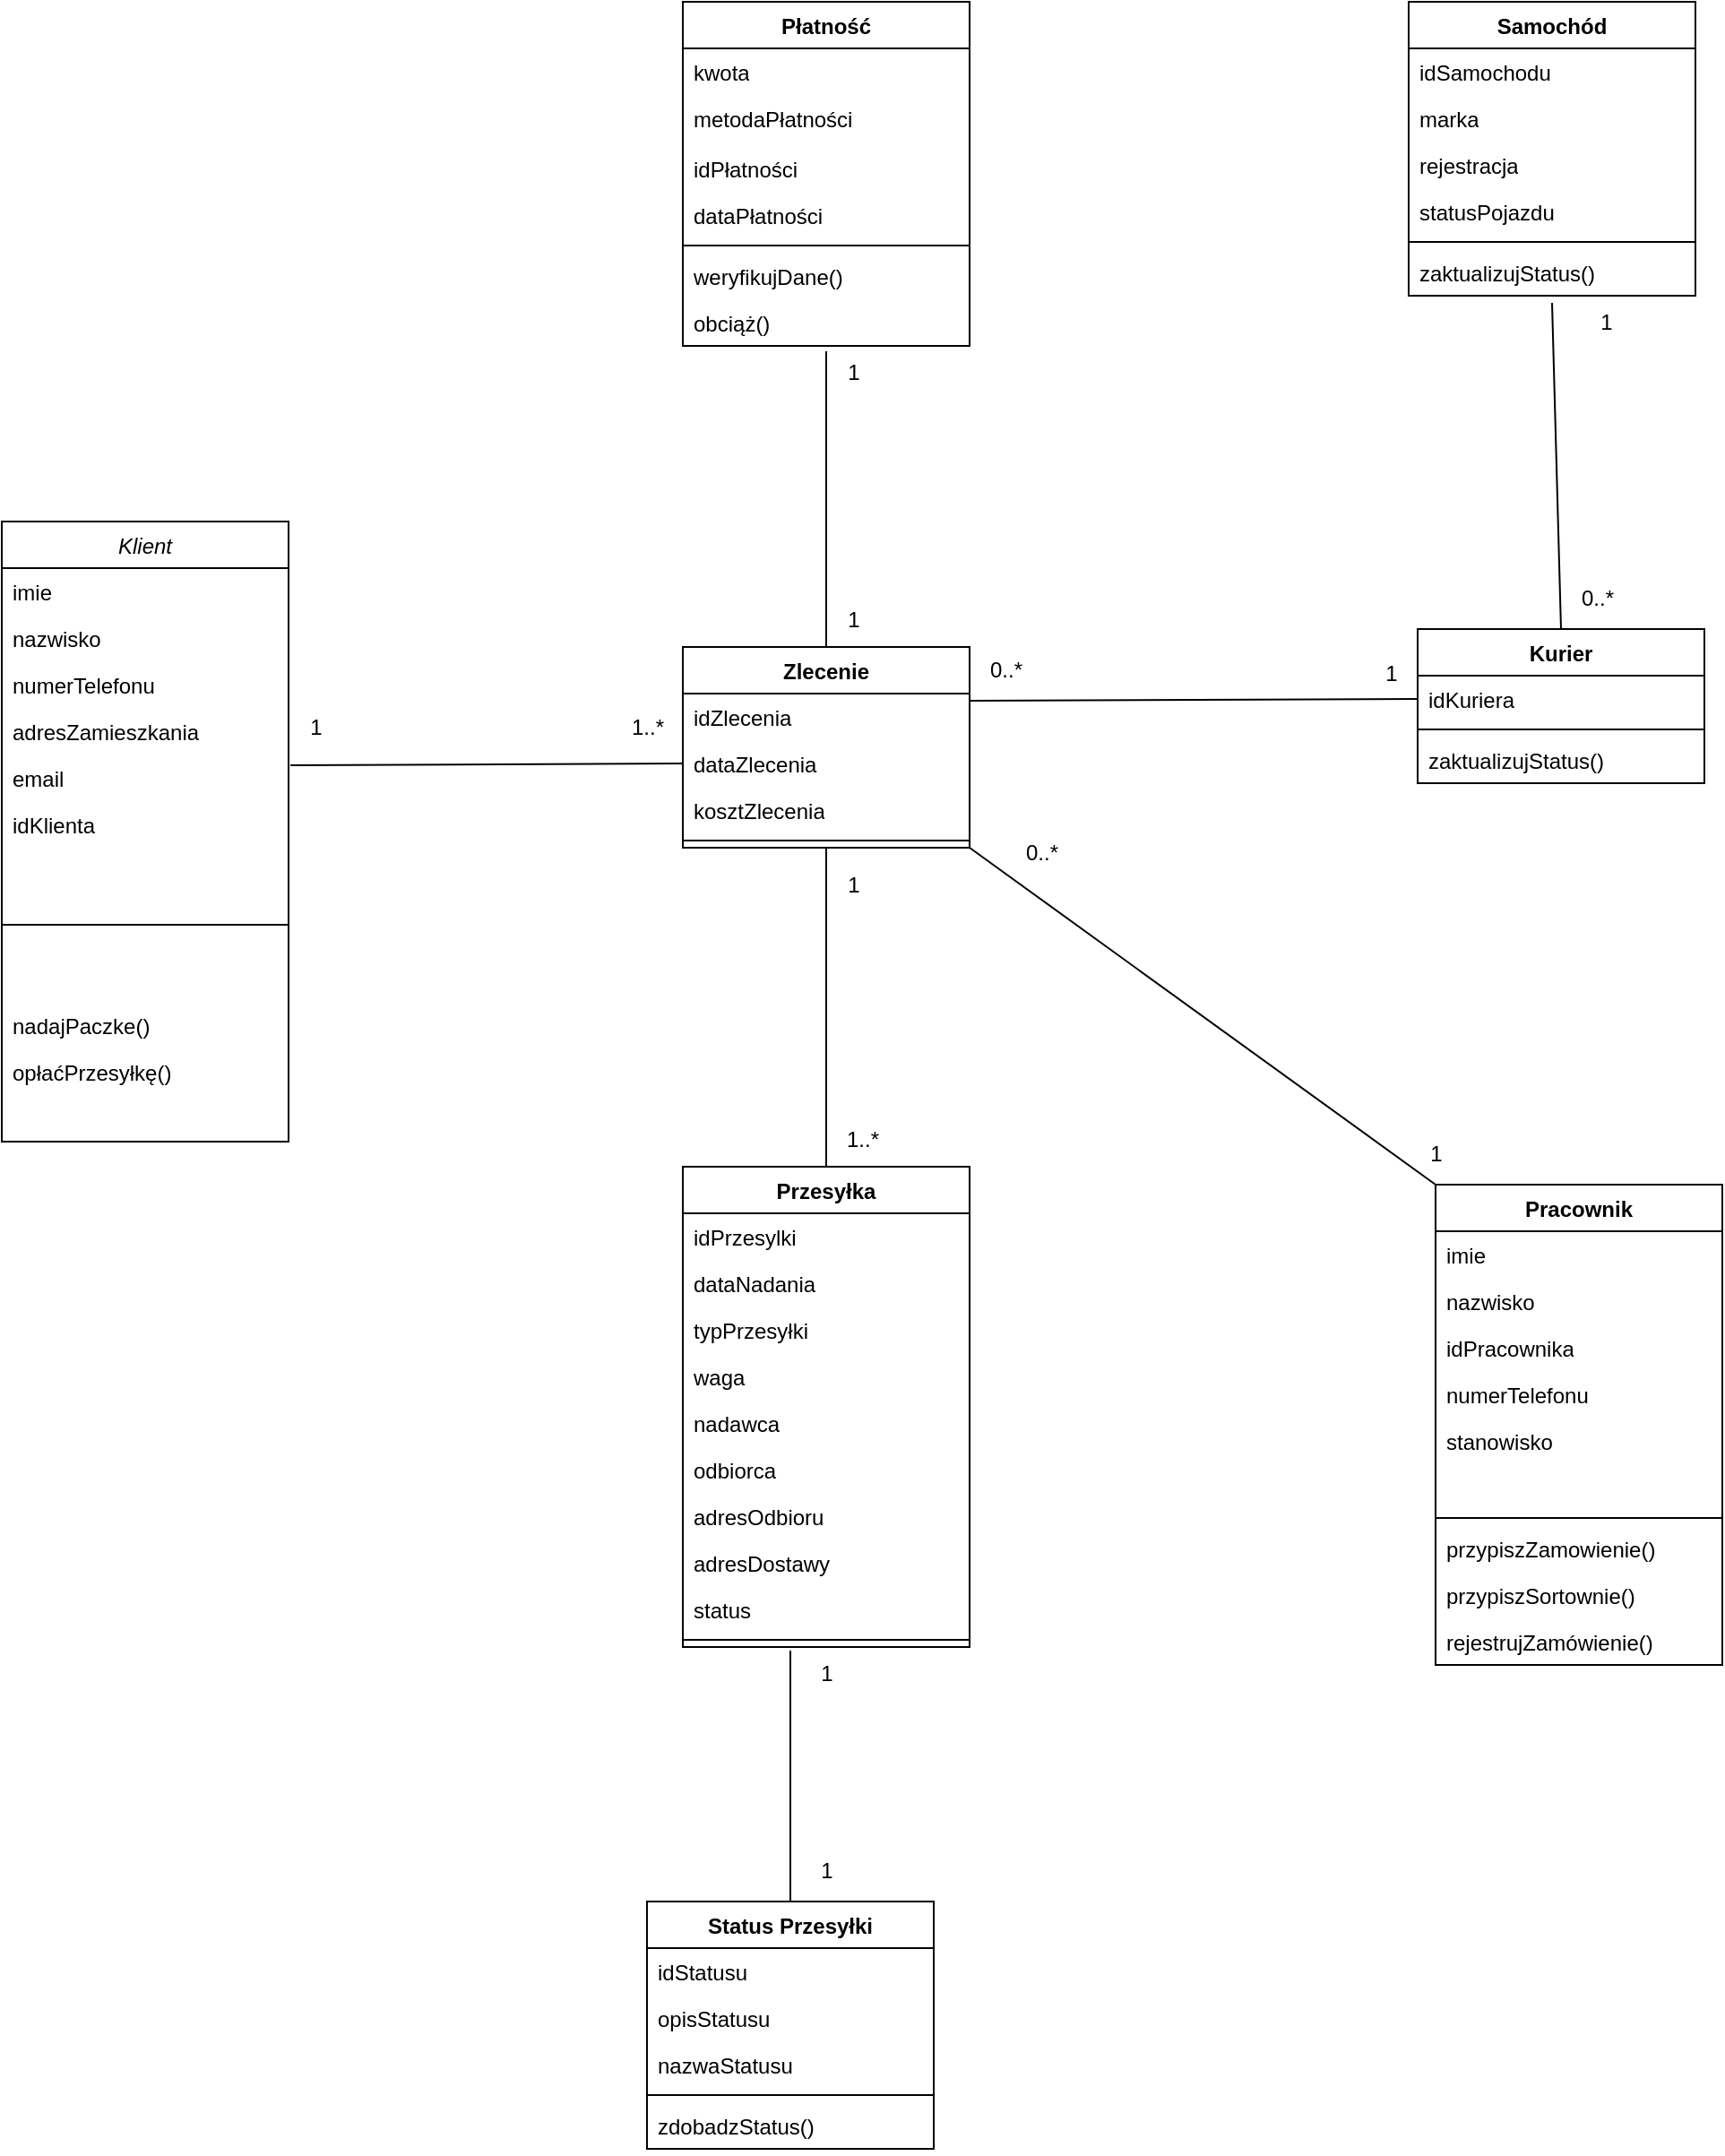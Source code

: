 <mxfile version="26.2.2">
  <diagram id="C5RBs43oDa-KdzZeNtuy" name="Page-1">
    <mxGraphModel dx="2288" dy="1898" grid="1" gridSize="10" guides="1" tooltips="1" connect="1" arrows="1" fold="1" page="1" pageScale="1" pageWidth="827" pageHeight="1169" math="0" shadow="0">
      <root>
        <mxCell id="WIyWlLk6GJQsqaUBKTNV-0" />
        <mxCell id="WIyWlLk6GJQsqaUBKTNV-1" parent="WIyWlLk6GJQsqaUBKTNV-0" />
        <mxCell id="zkfFHV4jXpPFQw0GAbJ--0" value="Klient" style="swimlane;fontStyle=2;align=center;verticalAlign=top;childLayout=stackLayout;horizontal=1;startSize=26;horizontalStack=0;resizeParent=1;resizeLast=0;collapsible=1;marginBottom=0;rounded=0;shadow=0;strokeWidth=1;" parent="WIyWlLk6GJQsqaUBKTNV-1" vertex="1">
          <mxGeometry x="-250" y="20" width="160" height="346" as="geometry">
            <mxRectangle x="230" y="140" width="160" height="26" as="alternateBounds" />
          </mxGeometry>
        </mxCell>
        <mxCell id="zkfFHV4jXpPFQw0GAbJ--1" value="imie" style="text;align=left;verticalAlign=top;spacingLeft=4;spacingRight=4;overflow=hidden;rotatable=0;points=[[0,0.5],[1,0.5]];portConstraint=eastwest;" parent="zkfFHV4jXpPFQw0GAbJ--0" vertex="1">
          <mxGeometry y="26" width="160" height="26" as="geometry" />
        </mxCell>
        <mxCell id="7m7rXE6356QD3hqW4Oe3-15" value="nazwisko" style="text;align=left;verticalAlign=top;spacingLeft=4;spacingRight=4;overflow=hidden;rotatable=0;points=[[0,0.5],[1,0.5]];portConstraint=eastwest;" parent="zkfFHV4jXpPFQw0GAbJ--0" vertex="1">
          <mxGeometry y="52" width="160" height="26" as="geometry" />
        </mxCell>
        <mxCell id="zkfFHV4jXpPFQw0GAbJ--2" value="numerTelefonu" style="text;align=left;verticalAlign=top;spacingLeft=4;spacingRight=4;overflow=hidden;rotatable=0;points=[[0,0.5],[1,0.5]];portConstraint=eastwest;rounded=0;shadow=0;html=0;" parent="zkfFHV4jXpPFQw0GAbJ--0" vertex="1">
          <mxGeometry y="78" width="160" height="26" as="geometry" />
        </mxCell>
        <mxCell id="zkfFHV4jXpPFQw0GAbJ--3" value="adresZamieszkania" style="text;align=left;verticalAlign=top;spacingLeft=4;spacingRight=4;overflow=hidden;rotatable=0;points=[[0,0.5],[1,0.5]];portConstraint=eastwest;rounded=0;shadow=0;html=0;" parent="zkfFHV4jXpPFQw0GAbJ--0" vertex="1">
          <mxGeometry y="104" width="160" height="26" as="geometry" />
        </mxCell>
        <mxCell id="7m7rXE6356QD3hqW4Oe3-14" value="email" style="text;align=left;verticalAlign=top;spacingLeft=4;spacingRight=4;overflow=hidden;rotatable=0;points=[[0,0.5],[1,0.5]];portConstraint=eastwest;rounded=0;shadow=0;html=0;" parent="zkfFHV4jXpPFQw0GAbJ--0" vertex="1">
          <mxGeometry y="130" width="160" height="26" as="geometry" />
        </mxCell>
        <mxCell id="7m7rXE6356QD3hqW4Oe3-16" value="idKlienta" style="text;align=left;verticalAlign=top;spacingLeft=4;spacingRight=4;overflow=hidden;rotatable=0;points=[[0,0.5],[1,0.5]];portConstraint=eastwest;rounded=0;shadow=0;html=0;" parent="zkfFHV4jXpPFQw0GAbJ--0" vertex="1">
          <mxGeometry y="156" width="160" height="26" as="geometry" />
        </mxCell>
        <mxCell id="zkfFHV4jXpPFQw0GAbJ--4" value="" style="line;html=1;strokeWidth=1;align=left;verticalAlign=middle;spacingTop=-1;spacingLeft=3;spacingRight=3;rotatable=0;labelPosition=right;points=[];portConstraint=eastwest;" parent="zkfFHV4jXpPFQw0GAbJ--0" vertex="1">
          <mxGeometry y="182" width="160" height="86" as="geometry" />
        </mxCell>
        <mxCell id="7m7rXE6356QD3hqW4Oe3-17" value="nadajPaczke()" style="text;align=left;verticalAlign=top;spacingLeft=4;spacingRight=4;overflow=hidden;rotatable=0;points=[[0,0.5],[1,0.5]];portConstraint=eastwest;" parent="zkfFHV4jXpPFQw0GAbJ--0" vertex="1">
          <mxGeometry y="268" width="160" height="26" as="geometry" />
        </mxCell>
        <mxCell id="6sNTQukBTYckGlhU5-AS-0" value="opłaćPrzesyłkę()" style="text;align=left;verticalAlign=top;spacingLeft=4;spacingRight=4;overflow=hidden;rotatable=0;points=[[0,0.5],[1,0.5]];portConstraint=eastwest;" parent="zkfFHV4jXpPFQw0GAbJ--0" vertex="1">
          <mxGeometry y="294" width="160" height="26" as="geometry" />
        </mxCell>
        <mxCell id="7m7rXE6356QD3hqW4Oe3-1" value="Zlecenie" style="swimlane;fontStyle=1;align=center;verticalAlign=top;childLayout=stackLayout;horizontal=1;startSize=26;horizontalStack=0;resizeParent=1;resizeParentMax=0;resizeLast=0;collapsible=1;marginBottom=0;whiteSpace=wrap;html=1;" parent="WIyWlLk6GJQsqaUBKTNV-1" vertex="1">
          <mxGeometry x="130" y="90" width="160" height="112" as="geometry" />
        </mxCell>
        <mxCell id="7m7rXE6356QD3hqW4Oe3-2" value="&lt;div&gt;idZlecenia&lt;/div&gt;" style="text;strokeColor=none;fillColor=none;align=left;verticalAlign=top;spacingLeft=4;spacingRight=4;overflow=hidden;rotatable=0;points=[[0,0.5],[1,0.5]];portConstraint=eastwest;whiteSpace=wrap;html=1;" parent="7m7rXE6356QD3hqW4Oe3-1" vertex="1">
          <mxGeometry y="26" width="160" height="26" as="geometry" />
        </mxCell>
        <mxCell id="7m7rXE6356QD3hqW4Oe3-13" value="dataZlecenia" style="text;strokeColor=none;fillColor=none;align=left;verticalAlign=top;spacingLeft=4;spacingRight=4;overflow=hidden;rotatable=0;points=[[0,0.5],[1,0.5]];portConstraint=eastwest;whiteSpace=wrap;html=1;" parent="7m7rXE6356QD3hqW4Oe3-1" vertex="1">
          <mxGeometry y="52" width="160" height="26" as="geometry" />
        </mxCell>
        <mxCell id="6sNTQukBTYckGlhU5-AS-31" value="kosztZlecenia" style="text;strokeColor=none;fillColor=none;align=left;verticalAlign=top;spacingLeft=4;spacingRight=4;overflow=hidden;rotatable=0;points=[[0,0.5],[1,0.5]];portConstraint=eastwest;whiteSpace=wrap;html=1;" parent="7m7rXE6356QD3hqW4Oe3-1" vertex="1">
          <mxGeometry y="78" width="160" height="26" as="geometry" />
        </mxCell>
        <mxCell id="7m7rXE6356QD3hqW4Oe3-3" value="" style="line;strokeWidth=1;fillColor=none;align=left;verticalAlign=middle;spacingTop=-1;spacingLeft=3;spacingRight=3;rotatable=0;labelPosition=right;points=[];portConstraint=eastwest;strokeColor=inherit;" parent="7m7rXE6356QD3hqW4Oe3-1" vertex="1">
          <mxGeometry y="104" width="160" height="8" as="geometry" />
        </mxCell>
        <mxCell id="7m7rXE6356QD3hqW4Oe3-5" value="Płatność" style="swimlane;fontStyle=1;align=center;verticalAlign=top;childLayout=stackLayout;horizontal=1;startSize=26;horizontalStack=0;resizeParent=1;resizeParentMax=0;resizeLast=0;collapsible=1;marginBottom=0;whiteSpace=wrap;html=1;" parent="WIyWlLk6GJQsqaUBKTNV-1" vertex="1">
          <mxGeometry x="130" y="-270" width="160" height="192" as="geometry" />
        </mxCell>
        <mxCell id="7m7rXE6356QD3hqW4Oe3-6" value="kwota" style="text;strokeColor=none;fillColor=none;align=left;verticalAlign=top;spacingLeft=4;spacingRight=4;overflow=hidden;rotatable=0;points=[[0,0.5],[1,0.5]];portConstraint=eastwest;whiteSpace=wrap;html=1;" parent="7m7rXE6356QD3hqW4Oe3-5" vertex="1">
          <mxGeometry y="26" width="160" height="26" as="geometry" />
        </mxCell>
        <mxCell id="6sNTQukBTYckGlhU5-AS-26" value="metodaPłatności" style="text;strokeColor=none;fillColor=none;align=left;verticalAlign=top;spacingLeft=4;spacingRight=4;overflow=hidden;rotatable=0;points=[[0,0.5],[1,0.5]];portConstraint=eastwest;whiteSpace=wrap;html=1;" parent="7m7rXE6356QD3hqW4Oe3-5" vertex="1">
          <mxGeometry y="52" width="160" height="28" as="geometry" />
        </mxCell>
        <mxCell id="6sNTQukBTYckGlhU5-AS-25" value="idPłatności" style="text;strokeColor=none;fillColor=none;align=left;verticalAlign=top;spacingLeft=4;spacingRight=4;overflow=hidden;rotatable=0;points=[[0,0.5],[1,0.5]];portConstraint=eastwest;whiteSpace=wrap;html=1;" parent="7m7rXE6356QD3hqW4Oe3-5" vertex="1">
          <mxGeometry y="80" width="160" height="26" as="geometry" />
        </mxCell>
        <mxCell id="6sNTQukBTYckGlhU5-AS-27" value="dataPłatności" style="text;strokeColor=none;fillColor=none;align=left;verticalAlign=top;spacingLeft=4;spacingRight=4;overflow=hidden;rotatable=0;points=[[0,0.5],[1,0.5]];portConstraint=eastwest;whiteSpace=wrap;html=1;" parent="7m7rXE6356QD3hqW4Oe3-5" vertex="1">
          <mxGeometry y="106" width="160" height="26" as="geometry" />
        </mxCell>
        <mxCell id="7m7rXE6356QD3hqW4Oe3-7" value="" style="line;strokeWidth=1;fillColor=none;align=left;verticalAlign=middle;spacingTop=-1;spacingLeft=3;spacingRight=3;rotatable=0;labelPosition=right;points=[];portConstraint=eastwest;strokeColor=inherit;" parent="7m7rXE6356QD3hqW4Oe3-5" vertex="1">
          <mxGeometry y="132" width="160" height="8" as="geometry" />
        </mxCell>
        <mxCell id="7m7rXE6356QD3hqW4Oe3-8" value="weryfikujDane()" style="text;strokeColor=none;fillColor=none;align=left;verticalAlign=top;spacingLeft=4;spacingRight=4;overflow=hidden;rotatable=0;points=[[0,0.5],[1,0.5]];portConstraint=eastwest;whiteSpace=wrap;html=1;" parent="7m7rXE6356QD3hqW4Oe3-5" vertex="1">
          <mxGeometry y="140" width="160" height="26" as="geometry" />
        </mxCell>
        <mxCell id="6sNTQukBTYckGlhU5-AS-28" value="obciąż()" style="text;strokeColor=none;fillColor=none;align=left;verticalAlign=top;spacingLeft=4;spacingRight=4;overflow=hidden;rotatable=0;points=[[0,0.5],[1,0.5]];portConstraint=eastwest;whiteSpace=wrap;html=1;" parent="7m7rXE6356QD3hqW4Oe3-5" vertex="1">
          <mxGeometry y="166" width="160" height="26" as="geometry" />
        </mxCell>
        <mxCell id="7m7rXE6356QD3hqW4Oe3-9" value="Status Przesyłki" style="swimlane;fontStyle=1;align=center;verticalAlign=top;childLayout=stackLayout;horizontal=1;startSize=26;horizontalStack=0;resizeParent=1;resizeParentMax=0;resizeLast=0;collapsible=1;marginBottom=0;whiteSpace=wrap;html=1;" parent="WIyWlLk6GJQsqaUBKTNV-1" vertex="1">
          <mxGeometry x="110" y="790" width="160" height="138" as="geometry" />
        </mxCell>
        <mxCell id="7m7rXE6356QD3hqW4Oe3-10" value="idStatusu" style="text;strokeColor=none;fillColor=none;align=left;verticalAlign=top;spacingLeft=4;spacingRight=4;overflow=hidden;rotatable=0;points=[[0,0.5],[1,0.5]];portConstraint=eastwest;whiteSpace=wrap;html=1;" parent="7m7rXE6356QD3hqW4Oe3-9" vertex="1">
          <mxGeometry y="26" width="160" height="26" as="geometry" />
        </mxCell>
        <mxCell id="6sNTQukBTYckGlhU5-AS-30" value="opisStatusu" style="text;strokeColor=none;fillColor=none;align=left;verticalAlign=top;spacingLeft=4;spacingRight=4;overflow=hidden;rotatable=0;points=[[0,0.5],[1,0.5]];portConstraint=eastwest;whiteSpace=wrap;html=1;" parent="7m7rXE6356QD3hqW4Oe3-9" vertex="1">
          <mxGeometry y="52" width="160" height="26" as="geometry" />
        </mxCell>
        <mxCell id="6sNTQukBTYckGlhU5-AS-29" value="nazwaStatusu" style="text;strokeColor=none;fillColor=none;align=left;verticalAlign=top;spacingLeft=4;spacingRight=4;overflow=hidden;rotatable=0;points=[[0,0.5],[1,0.5]];portConstraint=eastwest;whiteSpace=wrap;html=1;" parent="7m7rXE6356QD3hqW4Oe3-9" vertex="1">
          <mxGeometry y="78" width="160" height="26" as="geometry" />
        </mxCell>
        <mxCell id="7m7rXE6356QD3hqW4Oe3-11" value="" style="line;strokeWidth=1;fillColor=none;align=left;verticalAlign=middle;spacingTop=-1;spacingLeft=3;spacingRight=3;rotatable=0;labelPosition=right;points=[];portConstraint=eastwest;strokeColor=inherit;" parent="7m7rXE6356QD3hqW4Oe3-9" vertex="1">
          <mxGeometry y="104" width="160" height="8" as="geometry" />
        </mxCell>
        <mxCell id="7m7rXE6356QD3hqW4Oe3-12" value="zdobadzStatus()" style="text;strokeColor=none;fillColor=none;align=left;verticalAlign=top;spacingLeft=4;spacingRight=4;overflow=hidden;rotatable=0;points=[[0,0.5],[1,0.5]];portConstraint=eastwest;whiteSpace=wrap;html=1;" parent="7m7rXE6356QD3hqW4Oe3-9" vertex="1">
          <mxGeometry y="112" width="160" height="26" as="geometry" />
        </mxCell>
        <mxCell id="7m7rXE6356QD3hqW4Oe3-22" value="Przesyłka" style="swimlane;fontStyle=1;align=center;verticalAlign=top;childLayout=stackLayout;horizontal=1;startSize=26;horizontalStack=0;resizeParent=1;resizeParentMax=0;resizeLast=0;collapsible=1;marginBottom=0;whiteSpace=wrap;html=1;" parent="WIyWlLk6GJQsqaUBKTNV-1" vertex="1">
          <mxGeometry x="130" y="380" width="160" height="268" as="geometry" />
        </mxCell>
        <mxCell id="7m7rXE6356QD3hqW4Oe3-23" value="idPrzesylki" style="text;strokeColor=none;fillColor=none;align=left;verticalAlign=top;spacingLeft=4;spacingRight=4;overflow=hidden;rotatable=0;points=[[0,0.5],[1,0.5]];portConstraint=eastwest;whiteSpace=wrap;html=1;" parent="7m7rXE6356QD3hqW4Oe3-22" vertex="1">
          <mxGeometry y="26" width="160" height="26" as="geometry" />
        </mxCell>
        <mxCell id="7m7rXE6356QD3hqW4Oe3-27" value="dataNadania" style="text;strokeColor=none;fillColor=none;align=left;verticalAlign=top;spacingLeft=4;spacingRight=4;overflow=hidden;rotatable=0;points=[[0,0.5],[1,0.5]];portConstraint=eastwest;whiteSpace=wrap;html=1;" parent="7m7rXE6356QD3hqW4Oe3-22" vertex="1">
          <mxGeometry y="52" width="160" height="26" as="geometry" />
        </mxCell>
        <mxCell id="7m7rXE6356QD3hqW4Oe3-26" value="typPrzesyłki" style="text;strokeColor=none;fillColor=none;align=left;verticalAlign=top;spacingLeft=4;spacingRight=4;overflow=hidden;rotatable=0;points=[[0,0.5],[1,0.5]];portConstraint=eastwest;whiteSpace=wrap;html=1;" parent="7m7rXE6356QD3hqW4Oe3-22" vertex="1">
          <mxGeometry y="78" width="160" height="26" as="geometry" />
        </mxCell>
        <mxCell id="7m7rXE6356QD3hqW4Oe3-29" value="waga" style="text;strokeColor=none;fillColor=none;align=left;verticalAlign=top;spacingLeft=4;spacingRight=4;overflow=hidden;rotatable=0;points=[[0,0.5],[1,0.5]];portConstraint=eastwest;whiteSpace=wrap;html=1;" parent="7m7rXE6356QD3hqW4Oe3-22" vertex="1">
          <mxGeometry y="104" width="160" height="26" as="geometry" />
        </mxCell>
        <mxCell id="7m7rXE6356QD3hqW4Oe3-28" value="nadawca" style="text;strokeColor=none;fillColor=none;align=left;verticalAlign=top;spacingLeft=4;spacingRight=4;overflow=hidden;rotatable=0;points=[[0,0.5],[1,0.5]];portConstraint=eastwest;whiteSpace=wrap;html=1;" parent="7m7rXE6356QD3hqW4Oe3-22" vertex="1">
          <mxGeometry y="130" width="160" height="26" as="geometry" />
        </mxCell>
        <mxCell id="7m7rXE6356QD3hqW4Oe3-30" value="odbiorca" style="text;strokeColor=none;fillColor=none;align=left;verticalAlign=top;spacingLeft=4;spacingRight=4;overflow=hidden;rotatable=0;points=[[0,0.5],[1,0.5]];portConstraint=eastwest;whiteSpace=wrap;html=1;" parent="7m7rXE6356QD3hqW4Oe3-22" vertex="1">
          <mxGeometry y="156" width="160" height="26" as="geometry" />
        </mxCell>
        <mxCell id="7m7rXE6356QD3hqW4Oe3-32" value="adresOdbioru" style="text;strokeColor=none;fillColor=none;align=left;verticalAlign=top;spacingLeft=4;spacingRight=4;overflow=hidden;rotatable=0;points=[[0,0.5],[1,0.5]];portConstraint=eastwest;whiteSpace=wrap;html=1;" parent="7m7rXE6356QD3hqW4Oe3-22" vertex="1">
          <mxGeometry y="182" width="160" height="26" as="geometry" />
        </mxCell>
        <mxCell id="7m7rXE6356QD3hqW4Oe3-31" value="adresDostawy" style="text;strokeColor=none;fillColor=none;align=left;verticalAlign=top;spacingLeft=4;spacingRight=4;overflow=hidden;rotatable=0;points=[[0,0.5],[1,0.5]];portConstraint=eastwest;whiteSpace=wrap;html=1;" parent="7m7rXE6356QD3hqW4Oe3-22" vertex="1">
          <mxGeometry y="208" width="160" height="26" as="geometry" />
        </mxCell>
        <mxCell id="7m7rXE6356QD3hqW4Oe3-34" value="status" style="text;strokeColor=none;fillColor=none;align=left;verticalAlign=top;spacingLeft=4;spacingRight=4;overflow=hidden;rotatable=0;points=[[0,0.5],[1,0.5]];portConstraint=eastwest;whiteSpace=wrap;html=1;" parent="7m7rXE6356QD3hqW4Oe3-22" vertex="1">
          <mxGeometry y="234" width="160" height="26" as="geometry" />
        </mxCell>
        <mxCell id="7m7rXE6356QD3hqW4Oe3-24" value="" style="line;strokeWidth=1;fillColor=none;align=left;verticalAlign=middle;spacingTop=-1;spacingLeft=3;spacingRight=3;rotatable=0;labelPosition=right;points=[];portConstraint=eastwest;strokeColor=inherit;" parent="7m7rXE6356QD3hqW4Oe3-22" vertex="1">
          <mxGeometry y="260" width="160" height="8" as="geometry" />
        </mxCell>
        <mxCell id="6sNTQukBTYckGlhU5-AS-2" value="Pracownik" style="swimlane;fontStyle=1;align=center;verticalAlign=top;childLayout=stackLayout;horizontal=1;startSize=26;horizontalStack=0;resizeParent=1;resizeParentMax=0;resizeLast=0;collapsible=1;marginBottom=0;whiteSpace=wrap;html=1;" parent="WIyWlLk6GJQsqaUBKTNV-1" vertex="1">
          <mxGeometry x="550" y="390" width="160" height="268" as="geometry" />
        </mxCell>
        <mxCell id="6sNTQukBTYckGlhU5-AS-3" value="imie" style="text;strokeColor=none;fillColor=none;align=left;verticalAlign=top;spacingLeft=4;spacingRight=4;overflow=hidden;rotatable=0;points=[[0,0.5],[1,0.5]];portConstraint=eastwest;whiteSpace=wrap;html=1;" parent="6sNTQukBTYckGlhU5-AS-2" vertex="1">
          <mxGeometry y="26" width="160" height="26" as="geometry" />
        </mxCell>
        <mxCell id="6sNTQukBTYckGlhU5-AS-13" value="nazwisko" style="text;strokeColor=none;fillColor=none;align=left;verticalAlign=top;spacingLeft=4;spacingRight=4;overflow=hidden;rotatable=0;points=[[0,0.5],[1,0.5]];portConstraint=eastwest;whiteSpace=wrap;html=1;" parent="6sNTQukBTYckGlhU5-AS-2" vertex="1">
          <mxGeometry y="52" width="160" height="26" as="geometry" />
        </mxCell>
        <mxCell id="6sNTQukBTYckGlhU5-AS-12" value="idPracownika" style="text;strokeColor=none;fillColor=none;align=left;verticalAlign=top;spacingLeft=4;spacingRight=4;overflow=hidden;rotatable=0;points=[[0,0.5],[1,0.5]];portConstraint=eastwest;whiteSpace=wrap;html=1;" parent="6sNTQukBTYckGlhU5-AS-2" vertex="1">
          <mxGeometry y="78" width="160" height="26" as="geometry" />
        </mxCell>
        <mxCell id="6sNTQukBTYckGlhU5-AS-11" value="numerTelefonu" style="text;strokeColor=none;fillColor=none;align=left;verticalAlign=top;spacingLeft=4;spacingRight=4;overflow=hidden;rotatable=0;points=[[0,0.5],[1,0.5]];portConstraint=eastwest;whiteSpace=wrap;html=1;" parent="6sNTQukBTYckGlhU5-AS-2" vertex="1">
          <mxGeometry y="104" width="160" height="26" as="geometry" />
        </mxCell>
        <mxCell id="6sNTQukBTYckGlhU5-AS-10" value="stanowisko" style="text;strokeColor=none;fillColor=none;align=left;verticalAlign=top;spacingLeft=4;spacingRight=4;overflow=hidden;rotatable=0;points=[[0,0.5],[1,0.5]];portConstraint=eastwest;whiteSpace=wrap;html=1;" parent="6sNTQukBTYckGlhU5-AS-2" vertex="1">
          <mxGeometry y="130" width="160" height="26" as="geometry" />
        </mxCell>
        <mxCell id="6sNTQukBTYckGlhU5-AS-9" style="text;strokeColor=none;fillColor=none;align=left;verticalAlign=top;spacingLeft=4;spacingRight=4;overflow=hidden;rotatable=0;points=[[0,0.5],[1,0.5]];portConstraint=eastwest;whiteSpace=wrap;html=1;" parent="6sNTQukBTYckGlhU5-AS-2" vertex="1">
          <mxGeometry y="156" width="160" height="26" as="geometry" />
        </mxCell>
        <mxCell id="6sNTQukBTYckGlhU5-AS-4" value="" style="line;strokeWidth=1;fillColor=none;align=left;verticalAlign=middle;spacingTop=-1;spacingLeft=3;spacingRight=3;rotatable=0;labelPosition=right;points=[];portConstraint=eastwest;strokeColor=inherit;" parent="6sNTQukBTYckGlhU5-AS-2" vertex="1">
          <mxGeometry y="182" width="160" height="8" as="geometry" />
        </mxCell>
        <mxCell id="6sNTQukBTYckGlhU5-AS-15" value="przypiszZamowienie()" style="text;strokeColor=none;fillColor=none;align=left;verticalAlign=top;spacingLeft=4;spacingRight=4;overflow=hidden;rotatable=0;points=[[0,0.5],[1,0.5]];portConstraint=eastwest;whiteSpace=wrap;html=1;" parent="6sNTQukBTYckGlhU5-AS-2" vertex="1">
          <mxGeometry y="190" width="160" height="26" as="geometry" />
        </mxCell>
        <mxCell id="6sNTQukBTYckGlhU5-AS-5" value="przypiszSortownie()" style="text;strokeColor=none;fillColor=none;align=left;verticalAlign=top;spacingLeft=4;spacingRight=4;overflow=hidden;rotatable=0;points=[[0,0.5],[1,0.5]];portConstraint=eastwest;whiteSpace=wrap;html=1;" parent="6sNTQukBTYckGlhU5-AS-2" vertex="1">
          <mxGeometry y="216" width="160" height="26" as="geometry" />
        </mxCell>
        <mxCell id="6sNTQukBTYckGlhU5-AS-14" value="rejestrujZamówienie()" style="text;strokeColor=none;fillColor=none;align=left;verticalAlign=top;spacingLeft=4;spacingRight=4;overflow=hidden;rotatable=0;points=[[0,0.5],[1,0.5]];portConstraint=eastwest;whiteSpace=wrap;html=1;" parent="6sNTQukBTYckGlhU5-AS-2" vertex="1">
          <mxGeometry y="242" width="160" height="26" as="geometry" />
        </mxCell>
        <mxCell id="6sNTQukBTYckGlhU5-AS-19" value="Kurier" style="swimlane;fontStyle=1;align=center;verticalAlign=top;childLayout=stackLayout;horizontal=1;startSize=26;horizontalStack=0;resizeParent=1;resizeParentMax=0;resizeLast=0;collapsible=1;marginBottom=0;whiteSpace=wrap;html=1;" parent="WIyWlLk6GJQsqaUBKTNV-1" vertex="1">
          <mxGeometry x="540" y="80" width="160" height="86" as="geometry" />
        </mxCell>
        <mxCell id="6sNTQukBTYckGlhU5-AS-20" value="idKuriera" style="text;strokeColor=none;fillColor=none;align=left;verticalAlign=top;spacingLeft=4;spacingRight=4;overflow=hidden;rotatable=0;points=[[0,0.5],[1,0.5]];portConstraint=eastwest;whiteSpace=wrap;html=1;" parent="6sNTQukBTYckGlhU5-AS-19" vertex="1">
          <mxGeometry y="26" width="160" height="26" as="geometry" />
        </mxCell>
        <mxCell id="6sNTQukBTYckGlhU5-AS-21" value="" style="line;strokeWidth=1;fillColor=none;align=left;verticalAlign=middle;spacingTop=-1;spacingLeft=3;spacingRight=3;rotatable=0;labelPosition=right;points=[];portConstraint=eastwest;strokeColor=inherit;" parent="6sNTQukBTYckGlhU5-AS-19" vertex="1">
          <mxGeometry y="52" width="160" height="8" as="geometry" />
        </mxCell>
        <mxCell id="6sNTQukBTYckGlhU5-AS-23" value="zaktualizujStatus()" style="text;strokeColor=none;fillColor=none;align=left;verticalAlign=top;spacingLeft=4;spacingRight=4;overflow=hidden;rotatable=0;points=[[0,0.5],[1,0.5]];portConstraint=eastwest;whiteSpace=wrap;html=1;" parent="6sNTQukBTYckGlhU5-AS-19" vertex="1">
          <mxGeometry y="60" width="160" height="26" as="geometry" />
        </mxCell>
        <mxCell id="6sNTQukBTYckGlhU5-AS-32" value="Samochód" style="swimlane;fontStyle=1;align=center;verticalAlign=top;childLayout=stackLayout;horizontal=1;startSize=26;horizontalStack=0;resizeParent=1;resizeParentMax=0;resizeLast=0;collapsible=1;marginBottom=0;whiteSpace=wrap;html=1;" parent="WIyWlLk6GJQsqaUBKTNV-1" vertex="1">
          <mxGeometry x="535" y="-270" width="160" height="164" as="geometry" />
        </mxCell>
        <mxCell id="6sNTQukBTYckGlhU5-AS-33" value="idSamochodu" style="text;strokeColor=none;fillColor=none;align=left;verticalAlign=top;spacingLeft=4;spacingRight=4;overflow=hidden;rotatable=0;points=[[0,0.5],[1,0.5]];portConstraint=eastwest;whiteSpace=wrap;html=1;" parent="6sNTQukBTYckGlhU5-AS-32" vertex="1">
          <mxGeometry y="26" width="160" height="26" as="geometry" />
        </mxCell>
        <mxCell id="6sNTQukBTYckGlhU5-AS-37" value="marka" style="text;strokeColor=none;fillColor=none;align=left;verticalAlign=top;spacingLeft=4;spacingRight=4;overflow=hidden;rotatable=0;points=[[0,0.5],[1,0.5]];portConstraint=eastwest;whiteSpace=wrap;html=1;" parent="6sNTQukBTYckGlhU5-AS-32" vertex="1">
          <mxGeometry y="52" width="160" height="26" as="geometry" />
        </mxCell>
        <mxCell id="6sNTQukBTYckGlhU5-AS-36" value="rejestracja" style="text;strokeColor=none;fillColor=none;align=left;verticalAlign=top;spacingLeft=4;spacingRight=4;overflow=hidden;rotatable=0;points=[[0,0.5],[1,0.5]];portConstraint=eastwest;whiteSpace=wrap;html=1;" parent="6sNTQukBTYckGlhU5-AS-32" vertex="1">
          <mxGeometry y="78" width="160" height="26" as="geometry" />
        </mxCell>
        <mxCell id="6sNTQukBTYckGlhU5-AS-38" value="statusPojazdu" style="text;strokeColor=none;fillColor=none;align=left;verticalAlign=top;spacingLeft=4;spacingRight=4;overflow=hidden;rotatable=0;points=[[0,0.5],[1,0.5]];portConstraint=eastwest;whiteSpace=wrap;html=1;" parent="6sNTQukBTYckGlhU5-AS-32" vertex="1">
          <mxGeometry y="104" width="160" height="26" as="geometry" />
        </mxCell>
        <mxCell id="6sNTQukBTYckGlhU5-AS-34" value="" style="line;strokeWidth=1;fillColor=none;align=left;verticalAlign=middle;spacingTop=-1;spacingLeft=3;spacingRight=3;rotatable=0;labelPosition=right;points=[];portConstraint=eastwest;strokeColor=inherit;" parent="6sNTQukBTYckGlhU5-AS-32" vertex="1">
          <mxGeometry y="130" width="160" height="8" as="geometry" />
        </mxCell>
        <mxCell id="6sNTQukBTYckGlhU5-AS-35" value="zaktualizujStatus()" style="text;strokeColor=none;fillColor=none;align=left;verticalAlign=top;spacingLeft=4;spacingRight=4;overflow=hidden;rotatable=0;points=[[0,0.5],[1,0.5]];portConstraint=eastwest;whiteSpace=wrap;html=1;" parent="6sNTQukBTYckGlhU5-AS-32" vertex="1">
          <mxGeometry y="138" width="160" height="26" as="geometry" />
        </mxCell>
        <mxCell id="6sNTQukBTYckGlhU5-AS-39" value="" style="endArrow=none;html=1;rounded=0;exitX=1.006;exitY=0.231;exitDx=0;exitDy=0;exitPerimeter=0;entryX=0;entryY=0.5;entryDx=0;entryDy=0;" parent="WIyWlLk6GJQsqaUBKTNV-1" source="7m7rXE6356QD3hqW4Oe3-14" target="7m7rXE6356QD3hqW4Oe3-13" edge="1">
          <mxGeometry width="50" height="50" relative="1" as="geometry">
            <mxPoint x="390" y="370" as="sourcePoint" />
            <mxPoint x="50" y="260" as="targetPoint" />
          </mxGeometry>
        </mxCell>
        <mxCell id="6sNTQukBTYckGlhU5-AS-40" value="1..*" style="text;html=1;align=center;verticalAlign=middle;resizable=0;points=[];autosize=1;strokeColor=none;fillColor=none;" parent="WIyWlLk6GJQsqaUBKTNV-1" vertex="1">
          <mxGeometry x="90" y="120" width="40" height="30" as="geometry" />
        </mxCell>
        <mxCell id="6sNTQukBTYckGlhU5-AS-41" value="1" style="text;html=1;align=center;verticalAlign=middle;resizable=0;points=[];autosize=1;strokeColor=none;fillColor=none;" parent="WIyWlLk6GJQsqaUBKTNV-1" vertex="1">
          <mxGeometry x="-90" y="120" width="30" height="30" as="geometry" />
        </mxCell>
        <mxCell id="6sNTQukBTYckGlhU5-AS-43" value="" style="endArrow=none;html=1;rounded=0;entryX=0;entryY=0.5;entryDx=0;entryDy=0;exitX=1;exitY=0.154;exitDx=0;exitDy=0;exitPerimeter=0;" parent="WIyWlLk6GJQsqaUBKTNV-1" source="7m7rXE6356QD3hqW4Oe3-2" target="6sNTQukBTYckGlhU5-AS-20" edge="1">
          <mxGeometry width="50" height="50" relative="1" as="geometry">
            <mxPoint x="390" y="370" as="sourcePoint" />
            <mxPoint x="440" y="320" as="targetPoint" />
          </mxGeometry>
        </mxCell>
        <mxCell id="6sNTQukBTYckGlhU5-AS-44" value="1" style="text;html=1;align=center;verticalAlign=middle;resizable=0;points=[];autosize=1;strokeColor=none;fillColor=none;" parent="WIyWlLk6GJQsqaUBKTNV-1" vertex="1">
          <mxGeometry x="510" y="90" width="30" height="30" as="geometry" />
        </mxCell>
        <mxCell id="6sNTQukBTYckGlhU5-AS-45" value="0..*" style="text;html=1;align=center;verticalAlign=middle;resizable=0;points=[];autosize=1;strokeColor=none;fillColor=none;" parent="WIyWlLk6GJQsqaUBKTNV-1" vertex="1">
          <mxGeometry x="290" y="88" width="40" height="30" as="geometry" />
        </mxCell>
        <mxCell id="6sNTQukBTYckGlhU5-AS-46" value="" style="endArrow=none;html=1;rounded=0;entryX=0.5;entryY=1;entryDx=0;entryDy=0;exitX=0.5;exitY=0;exitDx=0;exitDy=0;" parent="WIyWlLk6GJQsqaUBKTNV-1" source="7m7rXE6356QD3hqW4Oe3-22" target="7m7rXE6356QD3hqW4Oe3-1" edge="1">
          <mxGeometry width="50" height="50" relative="1" as="geometry">
            <mxPoint x="390" y="470" as="sourcePoint" />
            <mxPoint x="210.96" y="228.988" as="targetPoint" />
          </mxGeometry>
        </mxCell>
        <mxCell id="6sNTQukBTYckGlhU5-AS-47" value="1" style="text;html=1;align=center;verticalAlign=middle;resizable=0;points=[];autosize=1;strokeColor=none;fillColor=none;" parent="WIyWlLk6GJQsqaUBKTNV-1" vertex="1">
          <mxGeometry x="210" y="208" width="30" height="30" as="geometry" />
        </mxCell>
        <mxCell id="6sNTQukBTYckGlhU5-AS-48" value="1..*" style="text;html=1;align=center;verticalAlign=middle;resizable=0;points=[];autosize=1;strokeColor=none;fillColor=none;" parent="WIyWlLk6GJQsqaUBKTNV-1" vertex="1">
          <mxGeometry x="210" y="350" width="40" height="30" as="geometry" />
        </mxCell>
        <mxCell id="6sNTQukBTYckGlhU5-AS-50" value="" style="endArrow=none;html=1;rounded=0;exitX=0.5;exitY=0;exitDx=0;exitDy=0;entryX=0.375;entryY=1.25;entryDx=0;entryDy=0;entryPerimeter=0;" parent="WIyWlLk6GJQsqaUBKTNV-1" source="7m7rXE6356QD3hqW4Oe3-9" target="7m7rXE6356QD3hqW4Oe3-24" edge="1">
          <mxGeometry width="50" height="50" relative="1" as="geometry">
            <mxPoint x="390" y="570" as="sourcePoint" />
            <mxPoint x="440" y="520" as="targetPoint" />
          </mxGeometry>
        </mxCell>
        <mxCell id="6sNTQukBTYckGlhU5-AS-51" value="1" style="text;html=1;align=center;verticalAlign=middle;resizable=0;points=[];autosize=1;strokeColor=none;fillColor=none;" parent="WIyWlLk6GJQsqaUBKTNV-1" vertex="1">
          <mxGeometry x="195" y="648" width="30" height="30" as="geometry" />
        </mxCell>
        <mxCell id="6sNTQukBTYckGlhU5-AS-52" value="1" style="text;html=1;align=center;verticalAlign=middle;resizable=0;points=[];autosize=1;strokeColor=none;fillColor=none;" parent="WIyWlLk6GJQsqaUBKTNV-1" vertex="1">
          <mxGeometry x="195" y="758" width="30" height="30" as="geometry" />
        </mxCell>
        <mxCell id="6sNTQukBTYckGlhU5-AS-53" value="1" style="text;html=1;align=center;verticalAlign=middle;resizable=0;points=[];autosize=1;strokeColor=none;fillColor=none;" parent="WIyWlLk6GJQsqaUBKTNV-1" vertex="1">
          <mxGeometry x="210" y="60" width="30" height="30" as="geometry" />
        </mxCell>
        <mxCell id="6sNTQukBTYckGlhU5-AS-54" value="" style="endArrow=none;html=1;rounded=0;exitX=0.5;exitY=0;exitDx=0;exitDy=0;entryX=0.5;entryY=1.115;entryDx=0;entryDy=0;entryPerimeter=0;" parent="WIyWlLk6GJQsqaUBKTNV-1" source="7m7rXE6356QD3hqW4Oe3-1" target="6sNTQukBTYckGlhU5-AS-28" edge="1">
          <mxGeometry width="50" height="50" relative="1" as="geometry">
            <mxPoint x="390" y="70" as="sourcePoint" />
            <mxPoint x="440" y="20" as="targetPoint" />
          </mxGeometry>
        </mxCell>
        <mxCell id="6sNTQukBTYckGlhU5-AS-55" value="1" style="text;html=1;align=center;verticalAlign=middle;resizable=0;points=[];autosize=1;strokeColor=none;fillColor=none;" parent="WIyWlLk6GJQsqaUBKTNV-1" vertex="1">
          <mxGeometry x="210" y="-78" width="30" height="30" as="geometry" />
        </mxCell>
        <mxCell id="6sNTQukBTYckGlhU5-AS-56" value="" style="endArrow=none;html=1;rounded=0;exitX=1;exitY=1;exitDx=0;exitDy=0;entryX=0;entryY=0;entryDx=0;entryDy=0;" parent="WIyWlLk6GJQsqaUBKTNV-1" source="7m7rXE6356QD3hqW4Oe3-1" target="6sNTQukBTYckGlhU5-AS-2" edge="1">
          <mxGeometry width="50" height="50" relative="1" as="geometry">
            <mxPoint x="290" y="232.004" as="sourcePoint" />
            <mxPoint x="440" y="420" as="targetPoint" />
          </mxGeometry>
        </mxCell>
        <mxCell id="6sNTQukBTYckGlhU5-AS-57" value="1" style="text;html=1;align=center;verticalAlign=middle;resizable=0;points=[];autosize=1;strokeColor=none;fillColor=none;" parent="WIyWlLk6GJQsqaUBKTNV-1" vertex="1">
          <mxGeometry x="535" y="358" width="30" height="30" as="geometry" />
        </mxCell>
        <mxCell id="6sNTQukBTYckGlhU5-AS-58" value="0..*" style="text;html=1;align=center;verticalAlign=middle;resizable=0;points=[];autosize=1;strokeColor=none;fillColor=none;" parent="WIyWlLk6GJQsqaUBKTNV-1" vertex="1">
          <mxGeometry x="310" y="190" width="40" height="30" as="geometry" />
        </mxCell>
        <mxCell id="6sNTQukBTYckGlhU5-AS-59" value="" style="endArrow=none;html=1;rounded=0;exitX=0.5;exitY=0;exitDx=0;exitDy=0;entryX=0.5;entryY=1.154;entryDx=0;entryDy=0;entryPerimeter=0;" parent="WIyWlLk6GJQsqaUBKTNV-1" source="6sNTQukBTYckGlhU5-AS-19" target="6sNTQukBTYckGlhU5-AS-35" edge="1">
          <mxGeometry width="50" height="50" relative="1" as="geometry">
            <mxPoint x="390" y="-30" as="sourcePoint" />
            <mxPoint x="440" y="-80" as="targetPoint" />
          </mxGeometry>
        </mxCell>
        <mxCell id="6sNTQukBTYckGlhU5-AS-60" value="1" style="text;html=1;align=center;verticalAlign=middle;resizable=0;points=[];autosize=1;strokeColor=none;fillColor=none;" parent="WIyWlLk6GJQsqaUBKTNV-1" vertex="1">
          <mxGeometry x="630" y="-106" width="30" height="30" as="geometry" />
        </mxCell>
        <mxCell id="6sNTQukBTYckGlhU5-AS-61" value="0..*" style="text;html=1;align=center;verticalAlign=middle;resizable=0;points=[];autosize=1;strokeColor=none;fillColor=none;" parent="WIyWlLk6GJQsqaUBKTNV-1" vertex="1">
          <mxGeometry x="620" y="48" width="40" height="30" as="geometry" />
        </mxCell>
      </root>
    </mxGraphModel>
  </diagram>
</mxfile>
